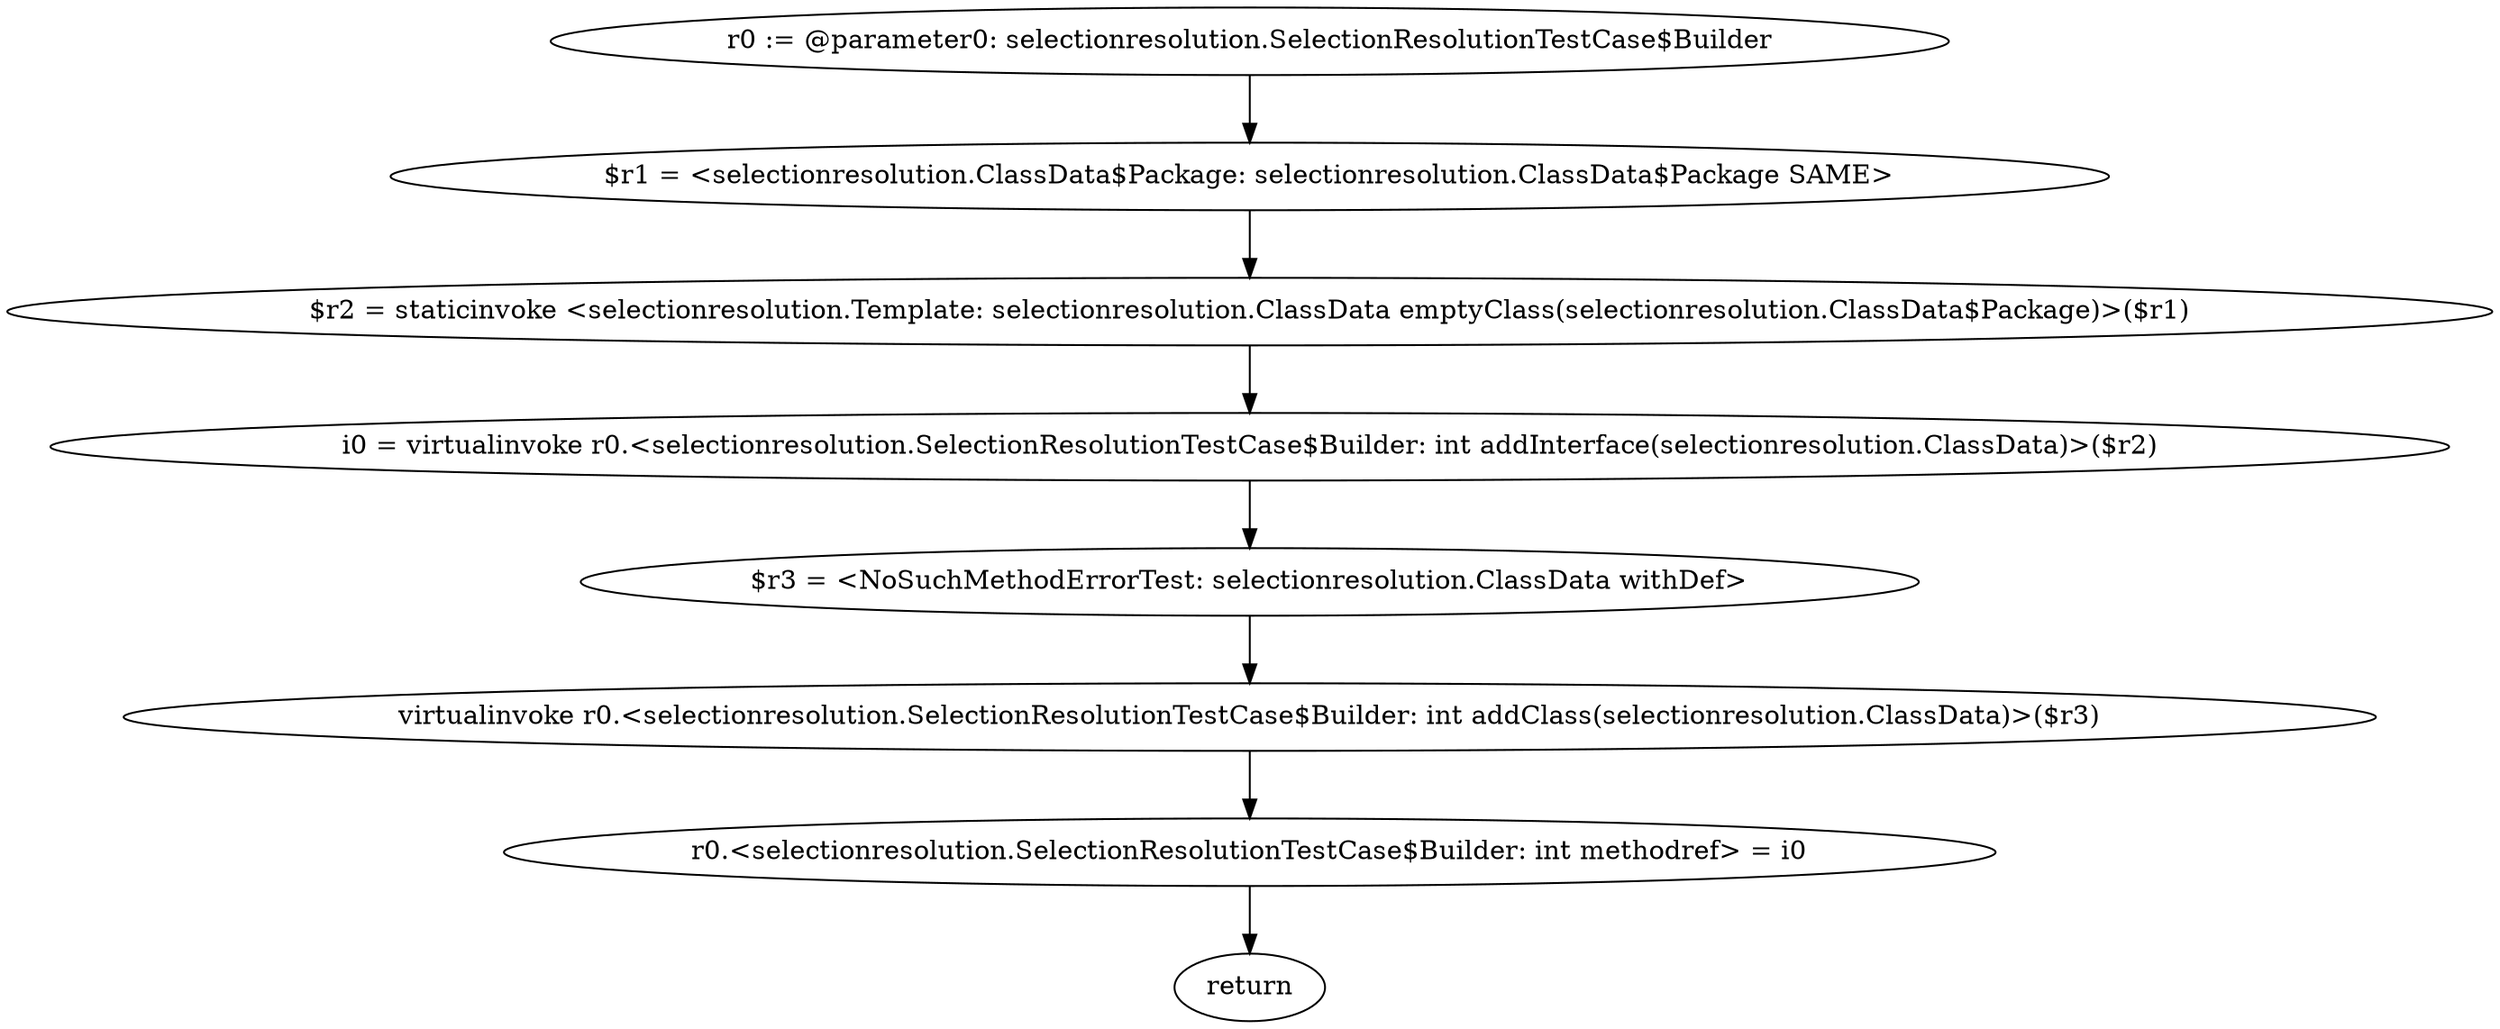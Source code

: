 digraph "unitGraph" {
    "r0 := @parameter0: selectionresolution.SelectionResolutionTestCase$Builder"
    "$r1 = <selectionresolution.ClassData$Package: selectionresolution.ClassData$Package SAME>"
    "$r2 = staticinvoke <selectionresolution.Template: selectionresolution.ClassData emptyClass(selectionresolution.ClassData$Package)>($r1)"
    "i0 = virtualinvoke r0.<selectionresolution.SelectionResolutionTestCase$Builder: int addInterface(selectionresolution.ClassData)>($r2)"
    "$r3 = <NoSuchMethodErrorTest: selectionresolution.ClassData withDef>"
    "virtualinvoke r0.<selectionresolution.SelectionResolutionTestCase$Builder: int addClass(selectionresolution.ClassData)>($r3)"
    "r0.<selectionresolution.SelectionResolutionTestCase$Builder: int methodref> = i0"
    "return"
    "r0 := @parameter0: selectionresolution.SelectionResolutionTestCase$Builder"->"$r1 = <selectionresolution.ClassData$Package: selectionresolution.ClassData$Package SAME>";
    "$r1 = <selectionresolution.ClassData$Package: selectionresolution.ClassData$Package SAME>"->"$r2 = staticinvoke <selectionresolution.Template: selectionresolution.ClassData emptyClass(selectionresolution.ClassData$Package)>($r1)";
    "$r2 = staticinvoke <selectionresolution.Template: selectionresolution.ClassData emptyClass(selectionresolution.ClassData$Package)>($r1)"->"i0 = virtualinvoke r0.<selectionresolution.SelectionResolutionTestCase$Builder: int addInterface(selectionresolution.ClassData)>($r2)";
    "i0 = virtualinvoke r0.<selectionresolution.SelectionResolutionTestCase$Builder: int addInterface(selectionresolution.ClassData)>($r2)"->"$r3 = <NoSuchMethodErrorTest: selectionresolution.ClassData withDef>";
    "$r3 = <NoSuchMethodErrorTest: selectionresolution.ClassData withDef>"->"virtualinvoke r0.<selectionresolution.SelectionResolutionTestCase$Builder: int addClass(selectionresolution.ClassData)>($r3)";
    "virtualinvoke r0.<selectionresolution.SelectionResolutionTestCase$Builder: int addClass(selectionresolution.ClassData)>($r3)"->"r0.<selectionresolution.SelectionResolutionTestCase$Builder: int methodref> = i0";
    "r0.<selectionresolution.SelectionResolutionTestCase$Builder: int methodref> = i0"->"return";
}
